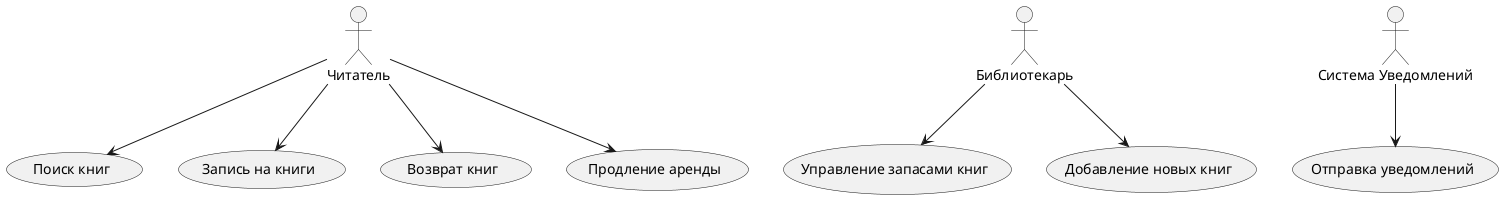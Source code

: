 @startuml
actor Reader as "Читатель"
actor Librarian as "Библиотекарь"
actor NotificationSystem as "Система Уведомлений"

usecase SearchBooks as "Поиск книг"
usecase ReserveBooks as "Запись на книги"
usecase ReturnBooks as "Возврат книг"
usecase ExtendRental as "Продление аренды"
usecase ManageInventory as "Управление запасами книг"
usecase AddNewBooks as "Добавление новых книг" 
usecase SendNotifications as "Отправка уведомлений"

Reader --> SearchBooks
Reader --> ReserveBooks
Reader --> ReturnBooks
Reader --> ExtendRental

Librarian --> ManageInventory
Librarian --> AddNewBooks

NotificationSystem --> SendNotifications

@enduml
